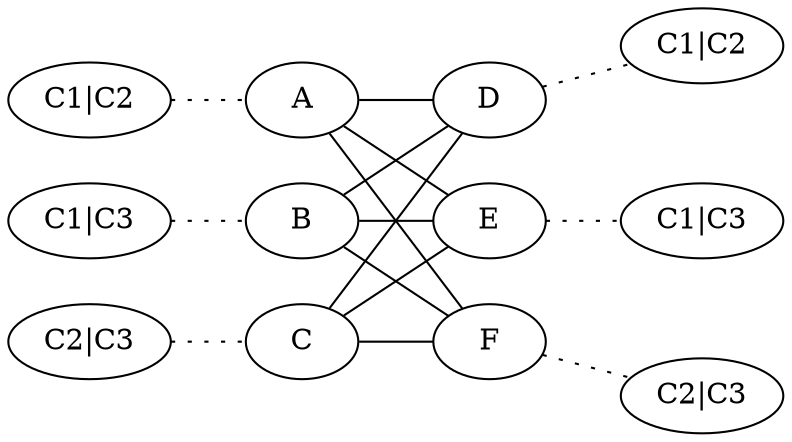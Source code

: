 graph G {

    rankdir=LR;
    splines=false;
    ranksep=0.5;
    nodesep=0.3;
    subgraph cluster0 {
      rankdir=LR;
      style=invis;
      node[style=circle] 
      A; B; C; 
    }
    subgraph cluster1 {
      rankdir=LR;
      style=invis;
      node[style=circle] 
      D; E; F; 
    }


    node[style=record, label="C1|C2"] 
    AList; DList;
    node[style=record, label="C1|C3"] 
    BList; EList;
    node[style=record, label="C2|C3"] 
    CList; FList;
    
    edge[style=line]
    A -- {D E F} ;
    B -- {D E F} ;
    C -- {D E F} ;
    
    edge[style=dotted]
    AList -- A;
    CList -- C;
    BList -- B;
    D -- DList;
    E -- EList;
    F -- FList;  
    
    edge[style=invis]
    A -- DList;
    C -- FList;
    
    
     
  }
